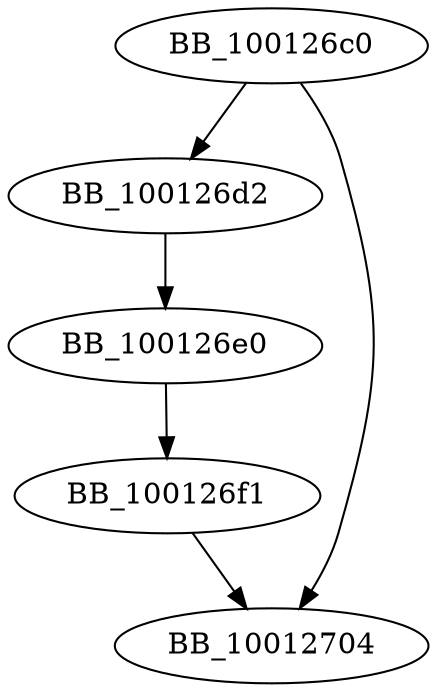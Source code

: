 DiGraph __unwind_handler{
BB_100126c0->BB_100126d2
BB_100126c0->BB_10012704
BB_100126d2->BB_100126e0
BB_100126e0->BB_100126f1
BB_100126f1->BB_10012704
}
